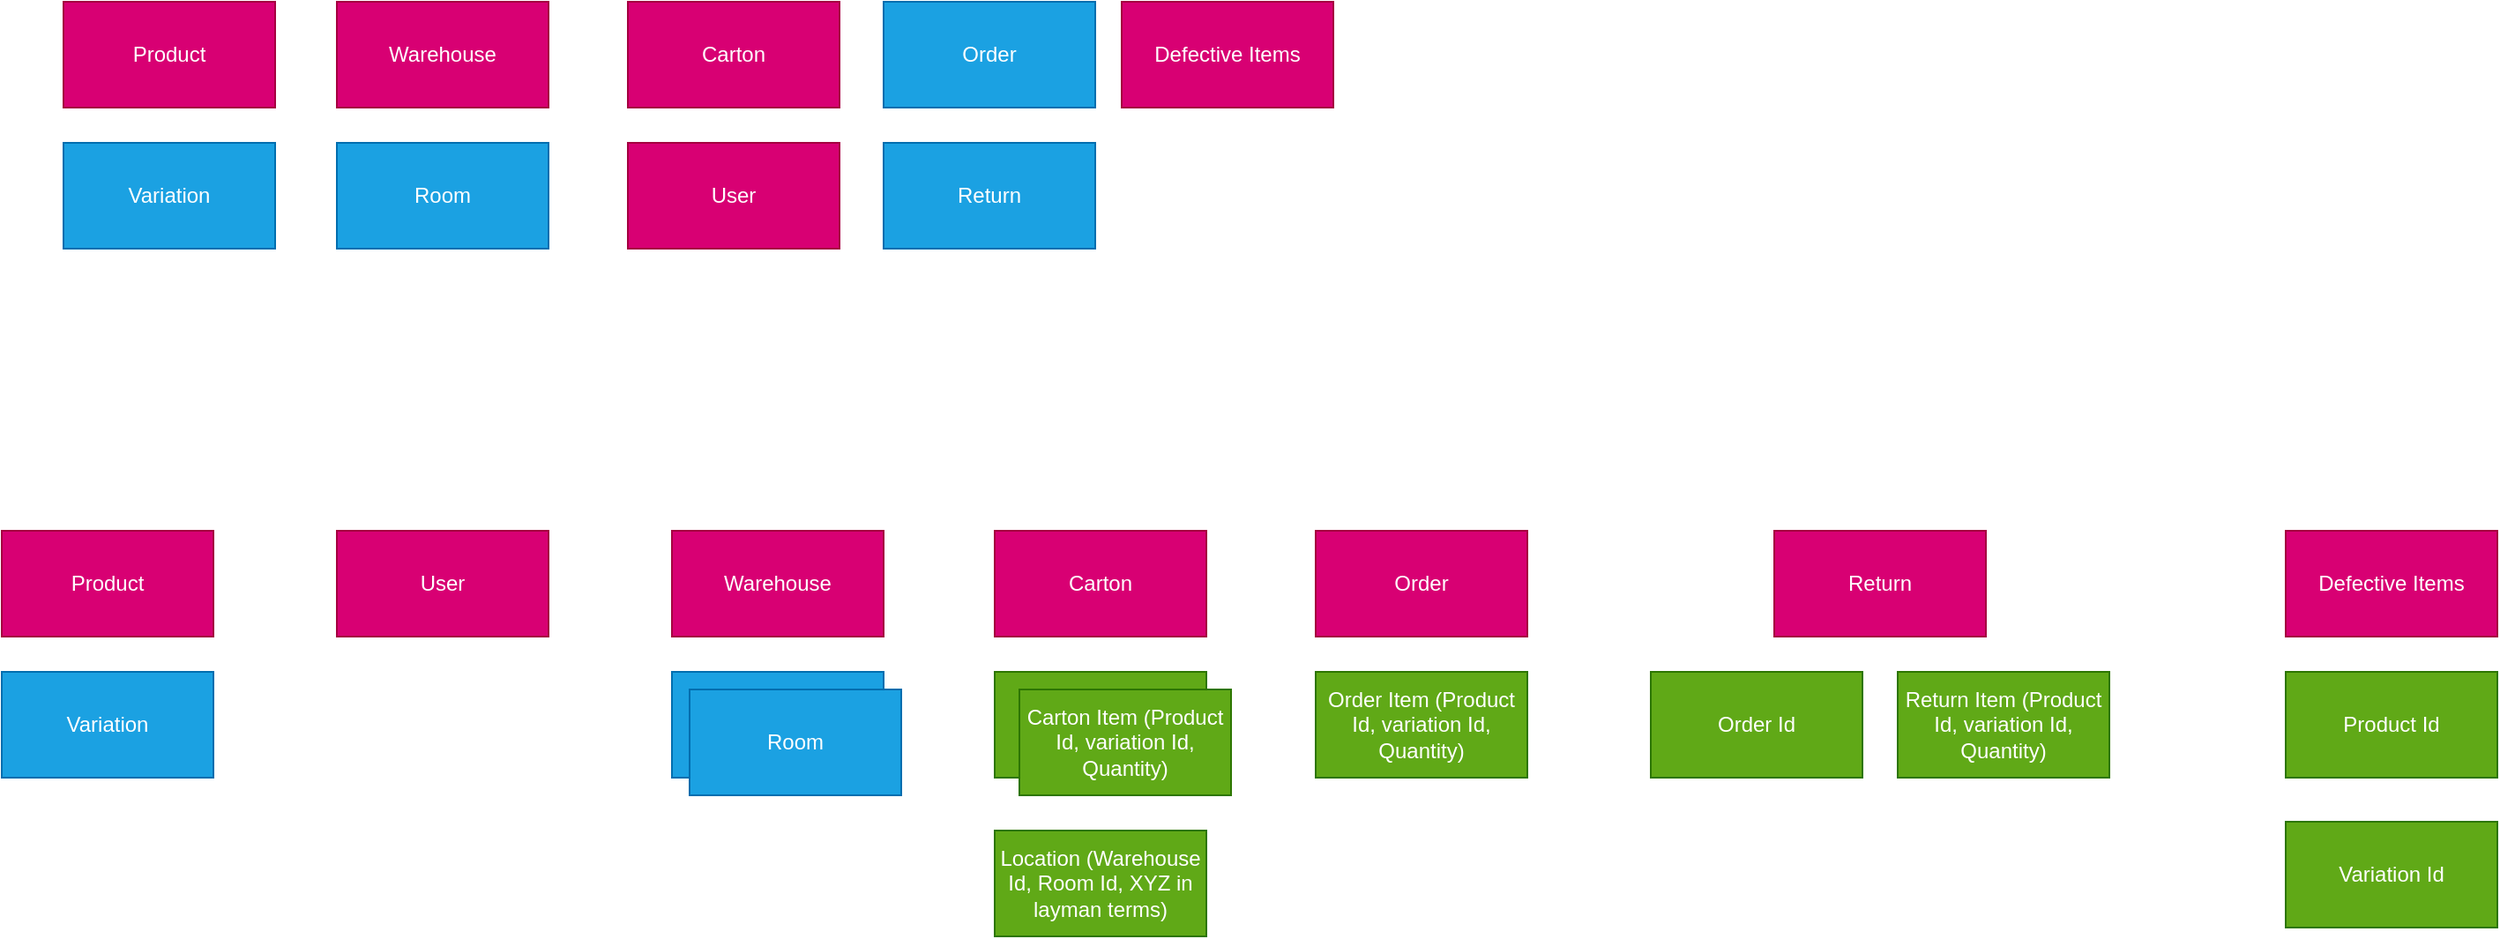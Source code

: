 <mxfile version="28.1.2">
  <diagram name="Page-1" id="H1PhHkXrhrprMWm2YBUh">
    <mxGraphModel dx="1426" dy="841" grid="1" gridSize="10" guides="1" tooltips="1" connect="1" arrows="1" fold="1" page="1" pageScale="1" pageWidth="827" pageHeight="1169" math="0" shadow="0">
      <root>
        <mxCell id="0" />
        <mxCell id="1" parent="0" />
        <mxCell id="IGcCC5jc15tnPb3lGvmd-1" value="Product" style="rounded=0;whiteSpace=wrap;html=1;fillColor=#d80073;strokeColor=#A50040;fontColor=#ffffff;" parent="1" vertex="1">
          <mxGeometry x="100" y="60" width="120" height="60" as="geometry" />
        </mxCell>
        <mxCell id="IGcCC5jc15tnPb3lGvmd-2" value="Variation" style="rounded=0;whiteSpace=wrap;html=1;fillColor=#1ba1e2;strokeColor=#006EAF;fontColor=#ffffff;" parent="1" vertex="1">
          <mxGeometry x="100" y="140" width="120" height="60" as="geometry" />
        </mxCell>
        <mxCell id="IGcCC5jc15tnPb3lGvmd-3" value="Carton" style="rounded=0;whiteSpace=wrap;html=1;fillColor=#d80073;strokeColor=#A50040;fontColor=#ffffff;" parent="1" vertex="1">
          <mxGeometry x="420" y="60" width="120" height="60" as="geometry" />
        </mxCell>
        <mxCell id="IGcCC5jc15tnPb3lGvmd-5" value="Warehouse" style="rounded=0;whiteSpace=wrap;html=1;fillColor=#d80073;fontColor=#ffffff;strokeColor=#A50040;" parent="1" vertex="1">
          <mxGeometry x="255" y="60" width="120" height="60" as="geometry" />
        </mxCell>
        <mxCell id="IGcCC5jc15tnPb3lGvmd-6" value="Room" style="rounded=0;whiteSpace=wrap;html=1;fillColor=#1ba1e2;fontColor=#ffffff;strokeColor=#006EAF;" parent="1" vertex="1">
          <mxGeometry x="255" y="140" width="120" height="60" as="geometry" />
        </mxCell>
        <mxCell id="IGcCC5jc15tnPb3lGvmd-7" value="User" style="rounded=0;whiteSpace=wrap;html=1;fillColor=#d80073;fontColor=#ffffff;strokeColor=#A50040;" parent="1" vertex="1">
          <mxGeometry x="420" y="140" width="120" height="60" as="geometry" />
        </mxCell>
        <mxCell id="IGcCC5jc15tnPb3lGvmd-12" value="Product" style="rounded=0;whiteSpace=wrap;html=1;fillColor=#d80073;strokeColor=#A50040;fontColor=#ffffff;" parent="1" vertex="1">
          <mxGeometry x="65" y="360" width="120" height="60" as="geometry" />
        </mxCell>
        <mxCell id="IGcCC5jc15tnPb3lGvmd-16" value="Variation" style="rounded=0;whiteSpace=wrap;html=1;fillColor=#1ba1e2;strokeColor=#006EAF;fontColor=#ffffff;" parent="1" vertex="1">
          <mxGeometry x="65" y="440" width="120" height="60" as="geometry" />
        </mxCell>
        <mxCell id="IGcCC5jc15tnPb3lGvmd-33" value="Carton Item" style="rounded=0;whiteSpace=wrap;html=1;fillColor=#60a917;fontColor=#ffffff;strokeColor=#2D7600;" parent="1" vertex="1">
          <mxGeometry x="628" y="440" width="120" height="60" as="geometry" />
        </mxCell>
        <mxCell id="IGcCC5jc15tnPb3lGvmd-37" value="Warehouse" style="rounded=0;whiteSpace=wrap;html=1;fillColor=#d80073;fontColor=#ffffff;strokeColor=#A50040;" parent="1" vertex="1">
          <mxGeometry x="445" y="360" width="120" height="60" as="geometry" />
        </mxCell>
        <mxCell id="IGcCC5jc15tnPb3lGvmd-44" value="Room" style="rounded=0;whiteSpace=wrap;html=1;fillColor=#1ba1e2;fontColor=#ffffff;strokeColor=#006EAF;" parent="1" vertex="1">
          <mxGeometry x="445" y="440" width="120" height="60" as="geometry" />
        </mxCell>
        <mxCell id="IGcCC5jc15tnPb3lGvmd-63" value="User" style="rounded=0;whiteSpace=wrap;html=1;fillColor=#d80073;fontColor=#ffffff;strokeColor=#A50040;" parent="1" vertex="1">
          <mxGeometry x="255" y="360" width="120" height="60" as="geometry" />
        </mxCell>
        <mxCell id="IGcCC5jc15tnPb3lGvmd-65" value="Carton Item (Product Id, variation Id, Quantity)" style="rounded=0;whiteSpace=wrap;html=1;fillColor=#60a917;fontColor=#ffffff;strokeColor=#2D7600;" parent="1" vertex="1">
          <mxGeometry x="642" y="450" width="120" height="60" as="geometry" />
        </mxCell>
        <mxCell id="IGcCC5jc15tnPb3lGvmd-66" value="Room" style="rounded=0;whiteSpace=wrap;html=1;fillColor=#1ba1e2;fontColor=#ffffff;strokeColor=#006EAF;" parent="1" vertex="1">
          <mxGeometry x="455" y="450" width="120" height="60" as="geometry" />
        </mxCell>
        <mxCell id="IGcCC5jc15tnPb3lGvmd-67" value="Carton" style="rounded=0;whiteSpace=wrap;html=1;fillColor=#d80073;strokeColor=#A50040;fontColor=#ffffff;" parent="1" vertex="1">
          <mxGeometry x="628" y="360" width="120" height="60" as="geometry" />
        </mxCell>
        <mxCell id="trwuPRJ63T7SWKCQ0eKe-2" value="Order" style="rounded=0;whiteSpace=wrap;html=1;fillColor=#1ba1e2;strokeColor=#006EAF;fontColor=#ffffff;" parent="1" vertex="1">
          <mxGeometry x="565" y="60" width="120" height="60" as="geometry" />
        </mxCell>
        <mxCell id="trwuPRJ63T7SWKCQ0eKe-3" value="Return" style="rounded=0;whiteSpace=wrap;html=1;fillColor=#1ba1e2;strokeColor=#006EAF;fontColor=#ffffff;" parent="1" vertex="1">
          <mxGeometry x="565" y="140" width="120" height="60" as="geometry" />
        </mxCell>
        <mxCell id="trwuPRJ63T7SWKCQ0eKe-4" value="Order" style="rounded=0;whiteSpace=wrap;html=1;fillColor=#d80073;strokeColor=#A50040;fontColor=#ffffff;" parent="1" vertex="1">
          <mxGeometry x="810" y="360" width="120" height="60" as="geometry" />
        </mxCell>
        <mxCell id="trwuPRJ63T7SWKCQ0eKe-5" value="Return" style="rounded=0;whiteSpace=wrap;html=1;fillColor=#d80073;strokeColor=#A50040;fontColor=#ffffff;" parent="1" vertex="1">
          <mxGeometry x="1070" y="360" width="120" height="60" as="geometry" />
        </mxCell>
        <mxCell id="trwuPRJ63T7SWKCQ0eKe-6" value="Order Id" style="rounded=0;whiteSpace=wrap;html=1;fillColor=#60a917;strokeColor=#2D7600;fontColor=#ffffff;" parent="1" vertex="1">
          <mxGeometry x="1000" y="440" width="120" height="60" as="geometry" />
        </mxCell>
        <mxCell id="trwuPRJ63T7SWKCQ0eKe-7" value="Order Item (Product Id, variation Id, Quantity)" style="rounded=0;whiteSpace=wrap;html=1;fillColor=#60a917;fontColor=#ffffff;strokeColor=#2D7600;" parent="1" vertex="1">
          <mxGeometry x="810" y="440" width="120" height="60" as="geometry" />
        </mxCell>
        <mxCell id="trwuPRJ63T7SWKCQ0eKe-8" value="Return Item (Product Id, variation Id, Quantity)" style="rounded=0;whiteSpace=wrap;html=1;fillColor=#60a917;fontColor=#ffffff;strokeColor=#2D7600;" parent="1" vertex="1">
          <mxGeometry x="1140" y="440" width="120" height="60" as="geometry" />
        </mxCell>
        <mxCell id="4ROeIB67XgtdORXkzvR0-3" value="Location (Warehouse Id, Room Id, XYZ in layman terms)" style="rounded=0;whiteSpace=wrap;html=1;fillColor=#60a917;fontColor=#ffffff;strokeColor=#2D7600;" parent="1" vertex="1">
          <mxGeometry x="628" y="530" width="120" height="60" as="geometry" />
        </mxCell>
        <mxCell id="d65wOFhcDcmdo5f0Jals-1" value="Defective Items" style="rounded=0;whiteSpace=wrap;html=1;fillColor=#d80073;strokeColor=#A50040;fontColor=#ffffff;" vertex="1" parent="1">
          <mxGeometry x="700" y="60" width="120" height="60" as="geometry" />
        </mxCell>
        <mxCell id="d65wOFhcDcmdo5f0Jals-2" value="Defective Items" style="rounded=0;whiteSpace=wrap;html=1;fillColor=#d80073;strokeColor=#A50040;fontColor=#ffffff;" vertex="1" parent="1">
          <mxGeometry x="1360" y="360" width="120" height="60" as="geometry" />
        </mxCell>
        <mxCell id="d65wOFhcDcmdo5f0Jals-3" value="Product Id" style="rounded=0;whiteSpace=wrap;html=1;fillColor=#60a917;fontColor=#ffffff;strokeColor=#2D7600;" vertex="1" parent="1">
          <mxGeometry x="1360" y="440" width="120" height="60" as="geometry" />
        </mxCell>
        <mxCell id="d65wOFhcDcmdo5f0Jals-4" value="Variation Id" style="rounded=0;whiteSpace=wrap;html=1;fillColor=#60a917;fontColor=#ffffff;strokeColor=#2D7600;" vertex="1" parent="1">
          <mxGeometry x="1360" y="525" width="120" height="60" as="geometry" />
        </mxCell>
      </root>
    </mxGraphModel>
  </diagram>
</mxfile>
